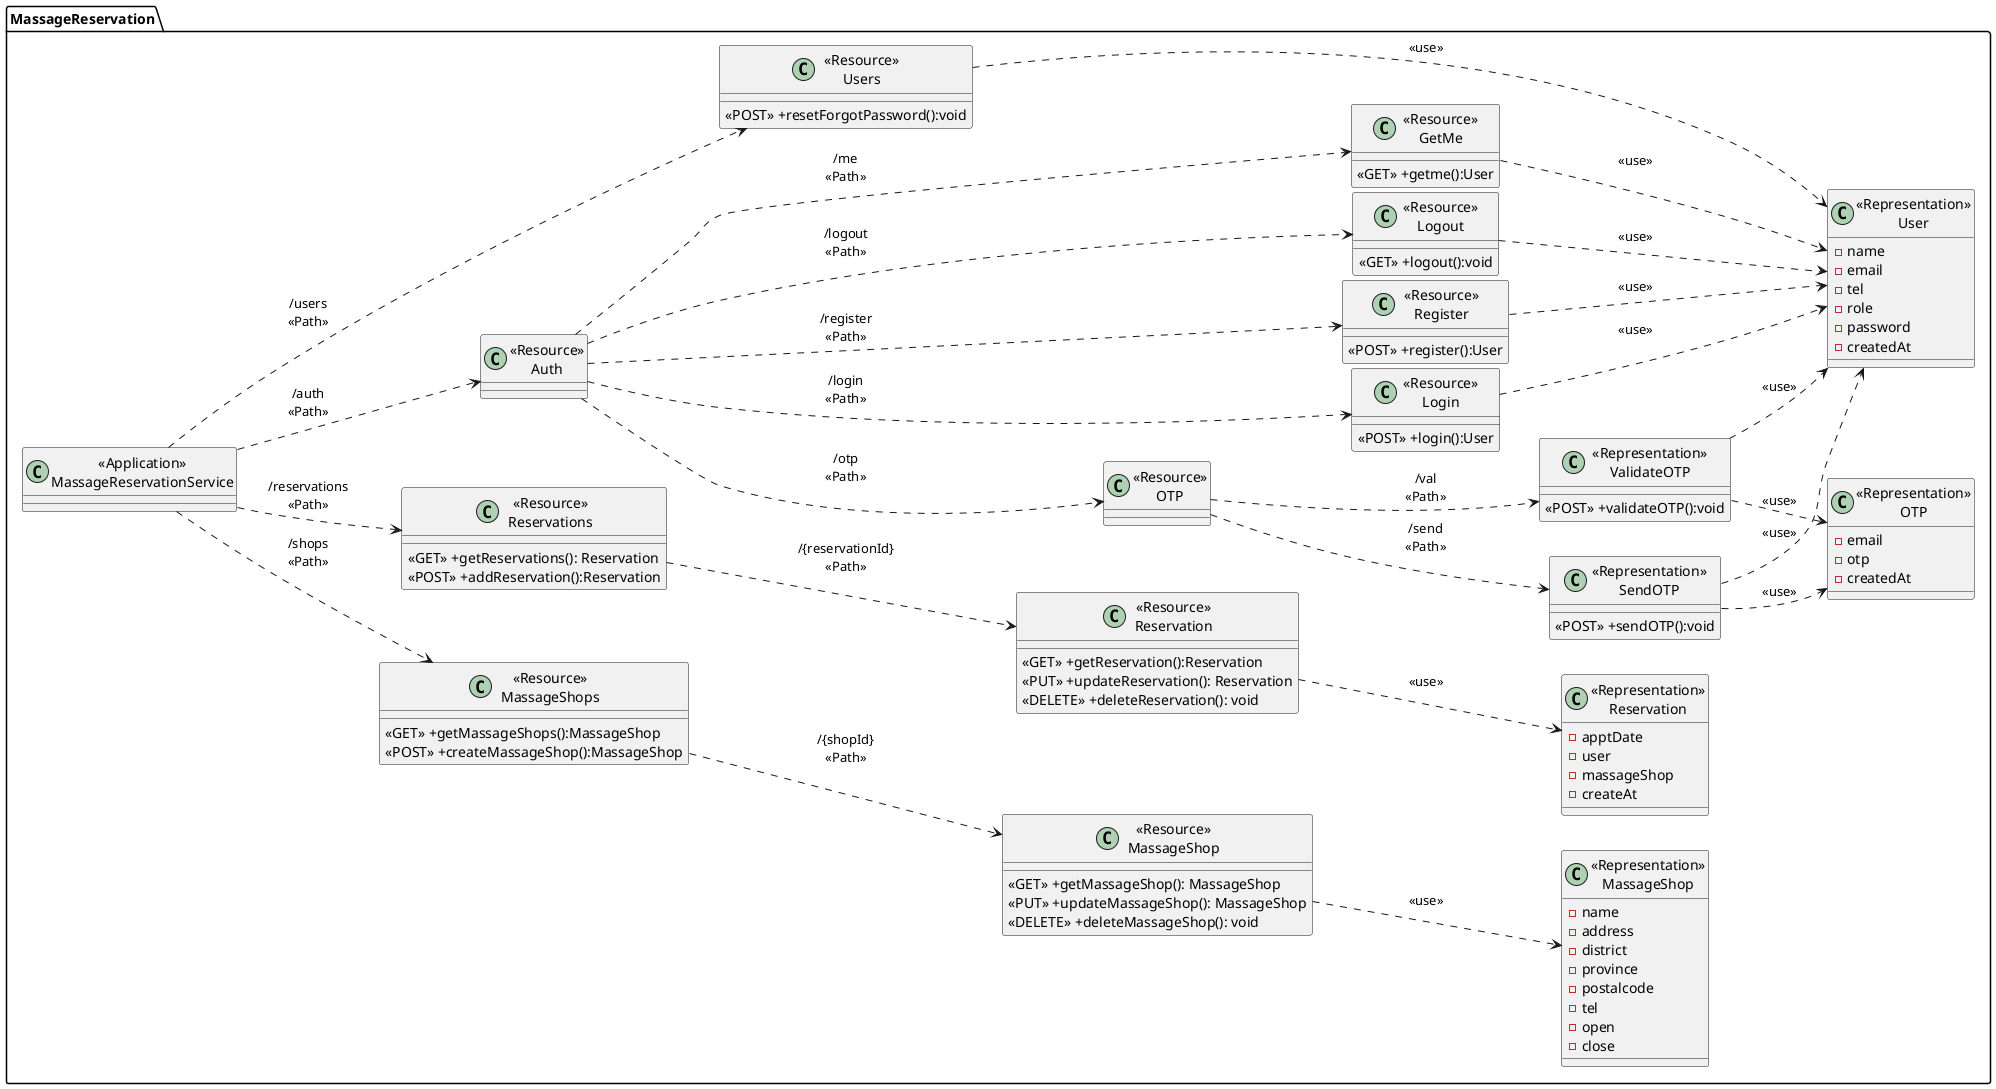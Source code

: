 @startuml
left to right direction
package "MassageReservation"{
    class "<<Application>>\nMassageReservationService" as MassageReservationService{}

    class "<<Resource>>\nMassageShops" as ResourceMassageShops{
        <<GET>> +getMassageShops():MassageShop
        <<POST>> +createMassageShop():MassageShop
    }

    class "<<Resource>>\nMassageShop" as ResourceMassageShop {
        <<GET>> +getMassageShop(): MassageShop
        <<PUT>> +updateMassageShop(): MassageShop
        <<DELETE>> +deleteMassageShop(): void
    }

    class "<<Representation>>\nMassageShop" as RepresentationMassageShop {
        -name
        -address
        -district
        -province
        -postalcode
        -tel
        -open
        -close
    }

    class "<<Resource>>\nReservations" as ResourceReservations{
        <<GET>> +getReservations(): Reservation
        <<POST>> +addReservation():Reservation
    }

    class "<<Resource>>\nReservation" as ResourceReservation{
        <<GET>> +getReservation():Reservation
        <<PUT>> +updateReservation(): Reservation
        <<DELETE>> +deleteReservation(): void
    }

    class "<<Representation>>\nReservation" as RepresentationReservation {
        -apptDate
        -user
        -massageShop
        -createAt
    }
    class "<<Resource>>\nAuth" as ResourceAuth{
    }
    class "<<Resource>>\nRegister" as ResourceRegister{
        <<POST>> +register():User
    }
    class "<<Resource>>\nLogin" as ResourceLogin{
        <<POST>> +login():User
    }
    class "<<Resource>>\nLogout" as ResourceLogout{
        <<GET>> +logout():void
    }
    class "<<Resource>>\nGetMe" as ResourceGetMe{
        <<GET>> +getme():User
    }
    class "<<Resource>>\nOTP" as ResourceOTP{

    }
    class "<<Representation>>\nSendOTP" as RepresentationSendOTP{
        <<POST>> +sendOTP():void
    }
    class "<<Representation>>\nValidateOTP" as RepresentationValidateOTP{
        <<POST>> +validateOTP():void
    }
    class "<<Representation>>\nOTP" as RepresentationOTP {
        -email
        -otp
        -createdAt
    }

    class "<<Resource>>\nUsers" as ResourceUsers{
        <<POST>> +resetForgotPassword():void
    }

    class "<<Representation>>\nUser" as RepresentationUser {
        -name
        -email
        -tel
        -role
        -password
        -createdAt
    }
    
}

MassageReservationService ..> ResourceMassageShops:"/shops\n<<Path>>"
ResourceMassageShops ..> ResourceMassageShop: "/{shopId}\n<<Path>>"
ResourceMassageShop ..> RepresentationMassageShop: "<<use>>"

MassageReservationService ..> ResourceReservations:"/reservations\n<<Path>>"
ResourceReservations ..> ResourceReservation: "/{reservationId}\n<<Path>>"
ResourceReservation ..> RepresentationReservation: "<<use>>"

MassageReservationService ..> ResourceAuth:"/auth\n<<Path>>"
ResourceAuth ..> ResourceRegister: "/register\n<<Path>>"
ResourceAuth ..> ResourceLogin: "/login\n<<Path>>"
ResourceAuth ..> ResourceLogout: "/logout\n<<Path>>"
ResourceAuth ..> ResourceGetMe: "/me\n<<Path>>"
ResourceAuth ..> ResourceOTP: "/otp\n<<Path>>"
ResourceOTP ..> RepresentationSendOTP: "/send\n<<Path>>"
ResourceOTP ..> RepresentationValidateOTP: "/val\n<<Path>>"

ResourceRegister ..> RepresentationUser: "<<use>>"
ResourceLogin ..> RepresentationUser: "<<use>>"
ResourceLogout ..> RepresentationUser: "<<use>>"
ResourceGetMe ..> RepresentationUser: "<<use>>"
RepresentationValidateOTP ..> RepresentationUser: "<<use>>"
RepresentationSendOTP ..> RepresentationUser: "<<use>>"

RepresentationSendOTP ..> RepresentationOTP: "<<use>>"
RepresentationValidateOTP ..> RepresentationOTP: "<<use>>"

MassageReservationService ..> ResourceUsers: "/users\n<<Path>>"
ResourceUsers ..> RepresentationUser:"<<use>>"
@enduml